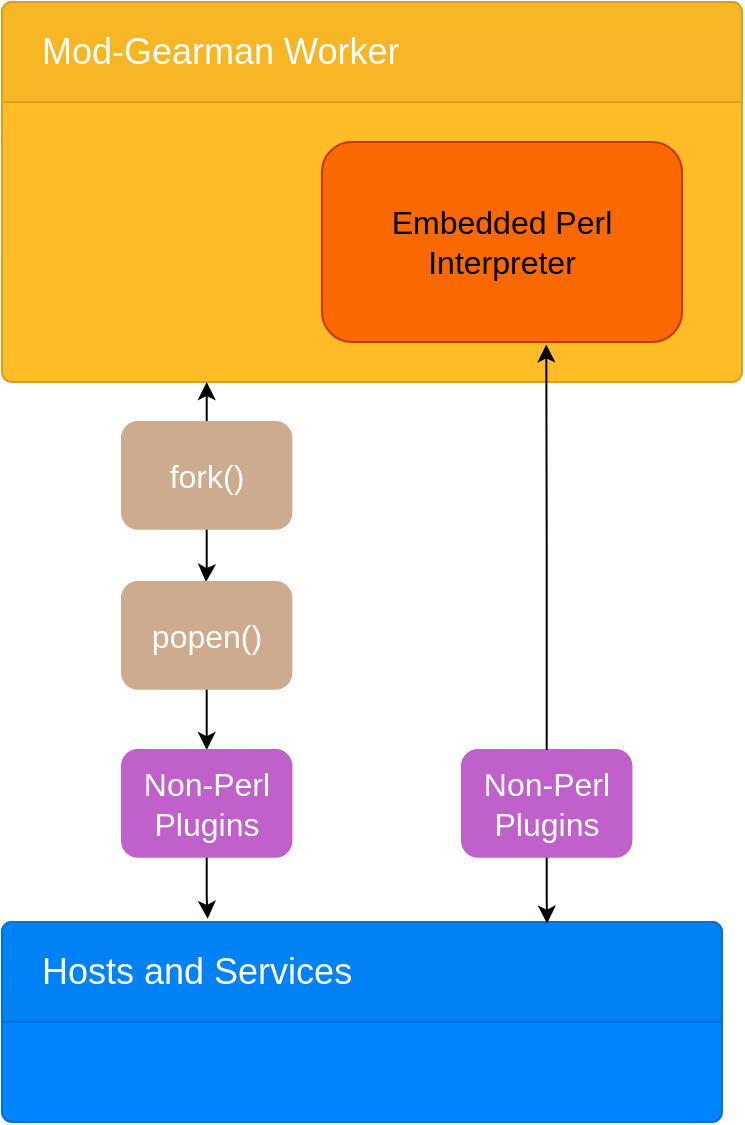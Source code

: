 <mxfile scale="1" border="0" version="26.0.10">
  <diagram name="Seite-1" id="ApvzepRqhKwXWXbhNvn7">
    <mxGraphModel dx="1988" dy="1119" grid="1" gridSize="10" guides="1" tooltips="1" connect="1" arrows="1" fold="1" page="1" pageScale="1" pageWidth="1169" pageHeight="827" math="0" shadow="0">
      <root>
        <mxCell id="0" />
        <mxCell id="1" parent="0" />
        <mxCell id="2" value="" style="html=1;shadow=0;dashed=0;shape=mxgraph.bootstrap.rrect;rSize=5;strokeColor=#0071D5;html=1;whiteSpace=wrap;fillColor=#0085FC;fontColor=#ffffff;verticalAlign=bottom;align=left;spacing=20;spacingBottom=0;fontSize=14;" parent="1" vertex="1">
          <mxGeometry x="200" y="500" width="360" height="100" as="geometry" />
        </mxCell>
        <mxCell id="3" value="Hosts and Services" style="html=1;shadow=0;dashed=0;shape=mxgraph.bootstrap.topButton;rSize=5;perimeter=none;whiteSpace=wrap;fillColor=#0081F4;strokeColor=#0071D5;fontColor=#ffffff;resizeWidth=1;fontSize=18;align=left;spacing=20;" parent="2" vertex="1">
          <mxGeometry width="360" height="50" relative="1" as="geometry" />
        </mxCell>
        <mxCell id="7" value="&lt;br style=&quot;font-size: 14px&quot;&gt;" style="html=1;shadow=0;dashed=0;shape=mxgraph.bootstrap.rrect;rSize=5;strokeColor=#D89F20;html=1;whiteSpace=wrap;fillColor=#FFBC26;fontColor=#ffffff;verticalAlign=bottom;align=left;spacing=20;spacingBottom=0;fontSize=14;" parent="1" vertex="1">
          <mxGeometry x="200" y="40" width="370" height="190" as="geometry" />
        </mxCell>
        <mxCell id="8" value="Mod-Gearman Worker" style="html=1;shadow=0;dashed=0;shape=mxgraph.bootstrap.topButton;rSize=5;perimeter=none;whiteSpace=wrap;fillColor=#F7B625;strokeColor=#D89F20;fontColor=#ffffff;resizeWidth=1;fontSize=18;align=left;spacing=20;" parent="7" vertex="1">
          <mxGeometry width="370" height="50" relative="1" as="geometry" />
        </mxCell>
        <mxCell id="14" value="Embedded Perl Interpreter" style="rounded=1;whiteSpace=wrap;html=1;fillColor=#fa6800;fontColor=#000000;strokeColor=#C73500;fontSize=16;" parent="7" vertex="1">
          <mxGeometry x="160" y="70" width="180" height="100" as="geometry" />
        </mxCell>
        <mxCell id="dKeO2AtXQaC0dwoHDUuW-18" value="" style="edgeStyle=orthogonalEdgeStyle;rounded=0;orthogonalLoop=1;jettySize=auto;html=1;" edge="1" parent="1" source="5">
          <mxGeometry relative="1" as="geometry">
            <mxPoint x="302" y="230" as="targetPoint" />
          </mxGeometry>
        </mxCell>
        <mxCell id="dKeO2AtXQaC0dwoHDUuW-20" value="" style="edgeStyle=orthogonalEdgeStyle;rounded=0;orthogonalLoop=1;jettySize=auto;html=1;" edge="1" parent="1" source="5">
          <mxGeometry relative="1" as="geometry">
            <mxPoint x="302" y="330" as="targetPoint" />
          </mxGeometry>
        </mxCell>
        <mxCell id="5" value="fork()" style="rounded=1;whiteSpace=wrap;html=1;fillColor=light-dark(#cdab8f, #6db2ff);fontColor=#ffffff;strokeColor=light-dark(#cdab8f, #b2cbff);fontSize=16;" parent="1" vertex="1">
          <mxGeometry x="259.999" y="250.001" width="84.706" height="53.333" as="geometry" />
        </mxCell>
        <mxCell id="dKeO2AtXQaC0dwoHDUuW-21" value="" style="edgeStyle=orthogonalEdgeStyle;rounded=0;orthogonalLoop=1;jettySize=auto;html=1;" edge="1" parent="1" source="dKeO2AtXQaC0dwoHDUuW-17" target="dKeO2AtXQaC0dwoHDUuW-19">
          <mxGeometry relative="1" as="geometry" />
        </mxCell>
        <mxCell id="dKeO2AtXQaC0dwoHDUuW-17" value="popen()" style="rounded=1;whiteSpace=wrap;html=1;fillColor=light-dark(#cdab8f, #6db2ff);fontColor=#ffffff;strokeColor=light-dark(#cdab8f, #b2cbff);fontSize=16;" vertex="1" parent="1">
          <mxGeometry x="259.999" y="330.001" width="84.706" height="53.333" as="geometry" />
        </mxCell>
        <mxCell id="dKeO2AtXQaC0dwoHDUuW-22" value="" style="edgeStyle=orthogonalEdgeStyle;rounded=0;orthogonalLoop=1;jettySize=auto;html=1;entryX=0.119;entryY=-0.032;entryDx=0;entryDy=0;entryPerimeter=0;" edge="1" parent="1" source="dKeO2AtXQaC0dwoHDUuW-19">
          <mxGeometry relative="1" as="geometry">
            <mxPoint x="302.84" y="498.4" as="targetPoint" />
          </mxGeometry>
        </mxCell>
        <mxCell id="dKeO2AtXQaC0dwoHDUuW-19" value="Non-Perl Plugins" style="rounded=1;whiteSpace=wrap;html=1;fillColor=light-dark(#c061cb, #6db2ff);fontColor=#ffffff;strokeColor=light-dark(#c061cb, #b2cbff);fontSize=16;" vertex="1" parent="1">
          <mxGeometry x="259.999" y="414.001" width="84.706" height="53.333" as="geometry" />
        </mxCell>
        <mxCell id="dKeO2AtXQaC0dwoHDUuW-24" value="" style="edgeStyle=orthogonalEdgeStyle;rounded=0;orthogonalLoop=1;jettySize=auto;html=1;entryX=0.757;entryY=0.016;entryDx=0;entryDy=0;entryPerimeter=0;" edge="1" parent="1" source="dKeO2AtXQaC0dwoHDUuW-23" target="3">
          <mxGeometry relative="1" as="geometry" />
        </mxCell>
        <mxCell id="dKeO2AtXQaC0dwoHDUuW-23" value="Non-Perl Plugins" style="rounded=1;whiteSpace=wrap;html=1;fillColor=light-dark(#c061cb, #6db2ff);fontColor=#ffffff;strokeColor=light-dark(#c061cb, #b2cbff);fontSize=16;" vertex="1" parent="1">
          <mxGeometry x="429.999" y="414.001" width="84.706" height="53.333" as="geometry" />
        </mxCell>
        <mxCell id="dKeO2AtXQaC0dwoHDUuW-25" style="edgeStyle=orthogonalEdgeStyle;rounded=0;orthogonalLoop=1;jettySize=auto;html=1;entryX=0.623;entryY=1.012;entryDx=0;entryDy=0;entryPerimeter=0;" edge="1" parent="1" source="dKeO2AtXQaC0dwoHDUuW-23" target="14">
          <mxGeometry relative="1" as="geometry" />
        </mxCell>
      </root>
    </mxGraphModel>
  </diagram>
</mxfile>
